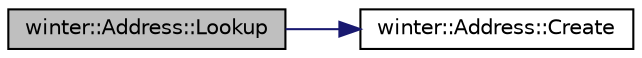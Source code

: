 digraph "winter::Address::Lookup"
{
 // LATEX_PDF_SIZE
  edge [fontname="Helvetica",fontsize="10",labelfontname="Helvetica",labelfontsize="10"];
  node [fontname="Helvetica",fontsize="10",shape=record];
  rankdir="LR";
  Node1 [label="winter::Address::Lookup",height=0.2,width=0.4,color="black", fillcolor="grey75", style="filled", fontcolor="black",tooltip="通过host地址返回对应条件的所有Address"];
  Node1 -> Node2 [color="midnightblue",fontsize="10",style="solid",fontname="Helvetica"];
  Node2 [label="winter::Address::Create",height=0.2,width=0.4,color="black", fillcolor="white", style="filled",URL="$classwinter_1_1Address.html#ab248b3f32f184a2721cfaf2c0fecda97",tooltip="通过sockaddr指针创建Address"];
}
